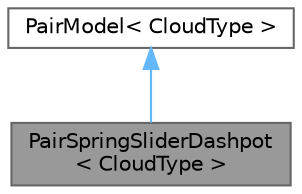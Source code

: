 digraph "PairSpringSliderDashpot&lt; CloudType &gt;"
{
 // LATEX_PDF_SIZE
  bgcolor="transparent";
  edge [fontname=Helvetica,fontsize=10,labelfontname=Helvetica,labelfontsize=10];
  node [fontname=Helvetica,fontsize=10,shape=box,height=0.2,width=0.4];
  Node1 [id="Node000001",label="PairSpringSliderDashpot\l\< CloudType \>",height=0.2,width=0.4,color="gray40", fillcolor="grey60", style="filled", fontcolor="black",tooltip="Pair forces between particles colliding with a spring, slider, damper model."];
  Node2 -> Node1 [id="edge1_Node000001_Node000002",dir="back",color="steelblue1",style="solid",tooltip=" "];
  Node2 [id="Node000002",label="PairModel\< CloudType \>",height=0.2,width=0.4,color="gray40", fillcolor="white", style="filled",URL="$classFoam_1_1PairModel.html",tooltip="Templated pair interaction class."];
}
